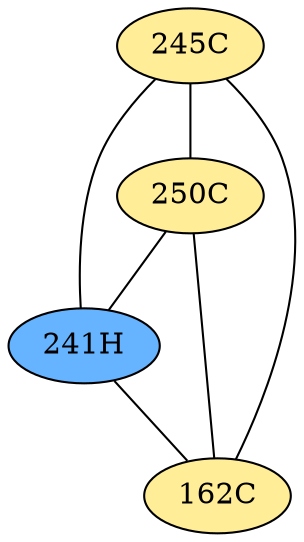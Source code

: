 // The Round Table
graph {
	"245C" [fillcolor="#FFED97" style=radial]
	"250C" [fillcolor="#FFED97" style=radial]
	"245C" -- "250C" [penwidth=1]
	"245C" [fillcolor="#FFED97" style=radial]
	"241H" [fillcolor="#66B3FF" style=radial]
	"245C" -- "241H" [penwidth=1]
	"245C" [fillcolor="#FFED97" style=radial]
	"162C" [fillcolor="#FFED97" style=radial]
	"245C" -- "162C" [penwidth=1]
	"250C" [fillcolor="#FFED97" style=radial]
	"241H" [fillcolor="#66B3FF" style=radial]
	"250C" -- "241H" [penwidth=1]
	"250C" [fillcolor="#FFED97" style=radial]
	"162C" [fillcolor="#FFED97" style=radial]
	"250C" -- "162C" [penwidth=1]
	"241H" [fillcolor="#66B3FF" style=radial]
	"162C" [fillcolor="#FFED97" style=radial]
	"241H" -- "162C" [penwidth=1]
}
